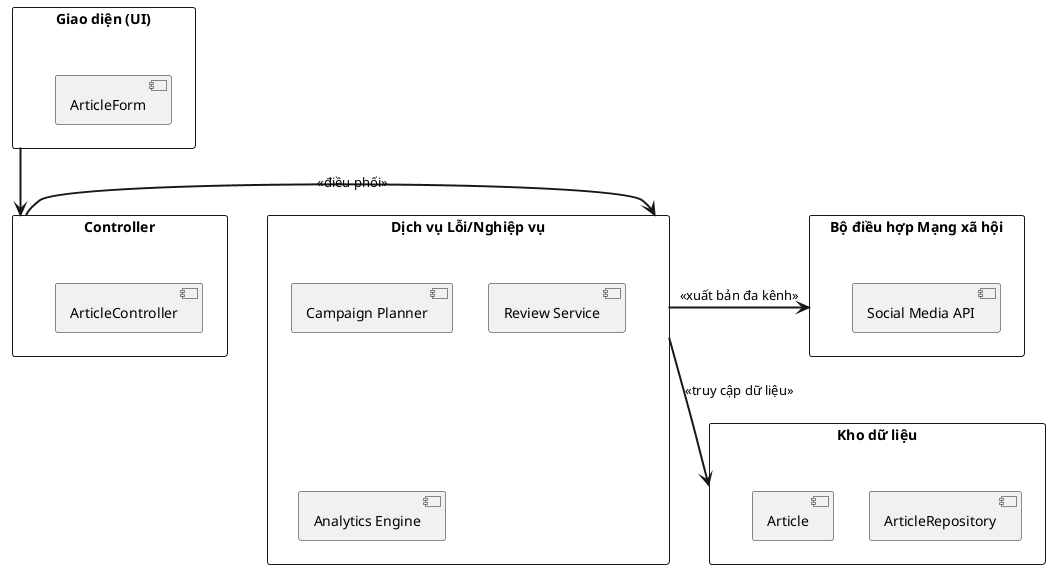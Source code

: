 @startuml

skinparam packageStyle rectangle
skinparam arrowThickness 2

' Định nghĩa các gói chính '
package UI as "Giao diện (UI)" {
    [ArticleForm]
}

package Controller {
    [ArticleController]
}

package CoreService as "Dịch vụ Lỗi/Nghiệp vụ" {
    [Campaign Planner]
    [Review Service]
    [Analytics Engine]
}

package DataStore as "Kho dữ liệu" {
    [ArticleRepository]
    [Article]
}

package ExternalAdapter as "Bộ điều hợp Mạng xã hội" {
    [Social Media API]
}

' QUAN HỆ PHỤ THUỘC '
UI -down-> Controller
Controller -right-> CoreService : <<điều phối>>
CoreService -down-> DataStore : <<truy cập dữ liệu>>
CoreService -right-> ExternalAdapter : <<xuất bản đa kênh>>

@enduml
